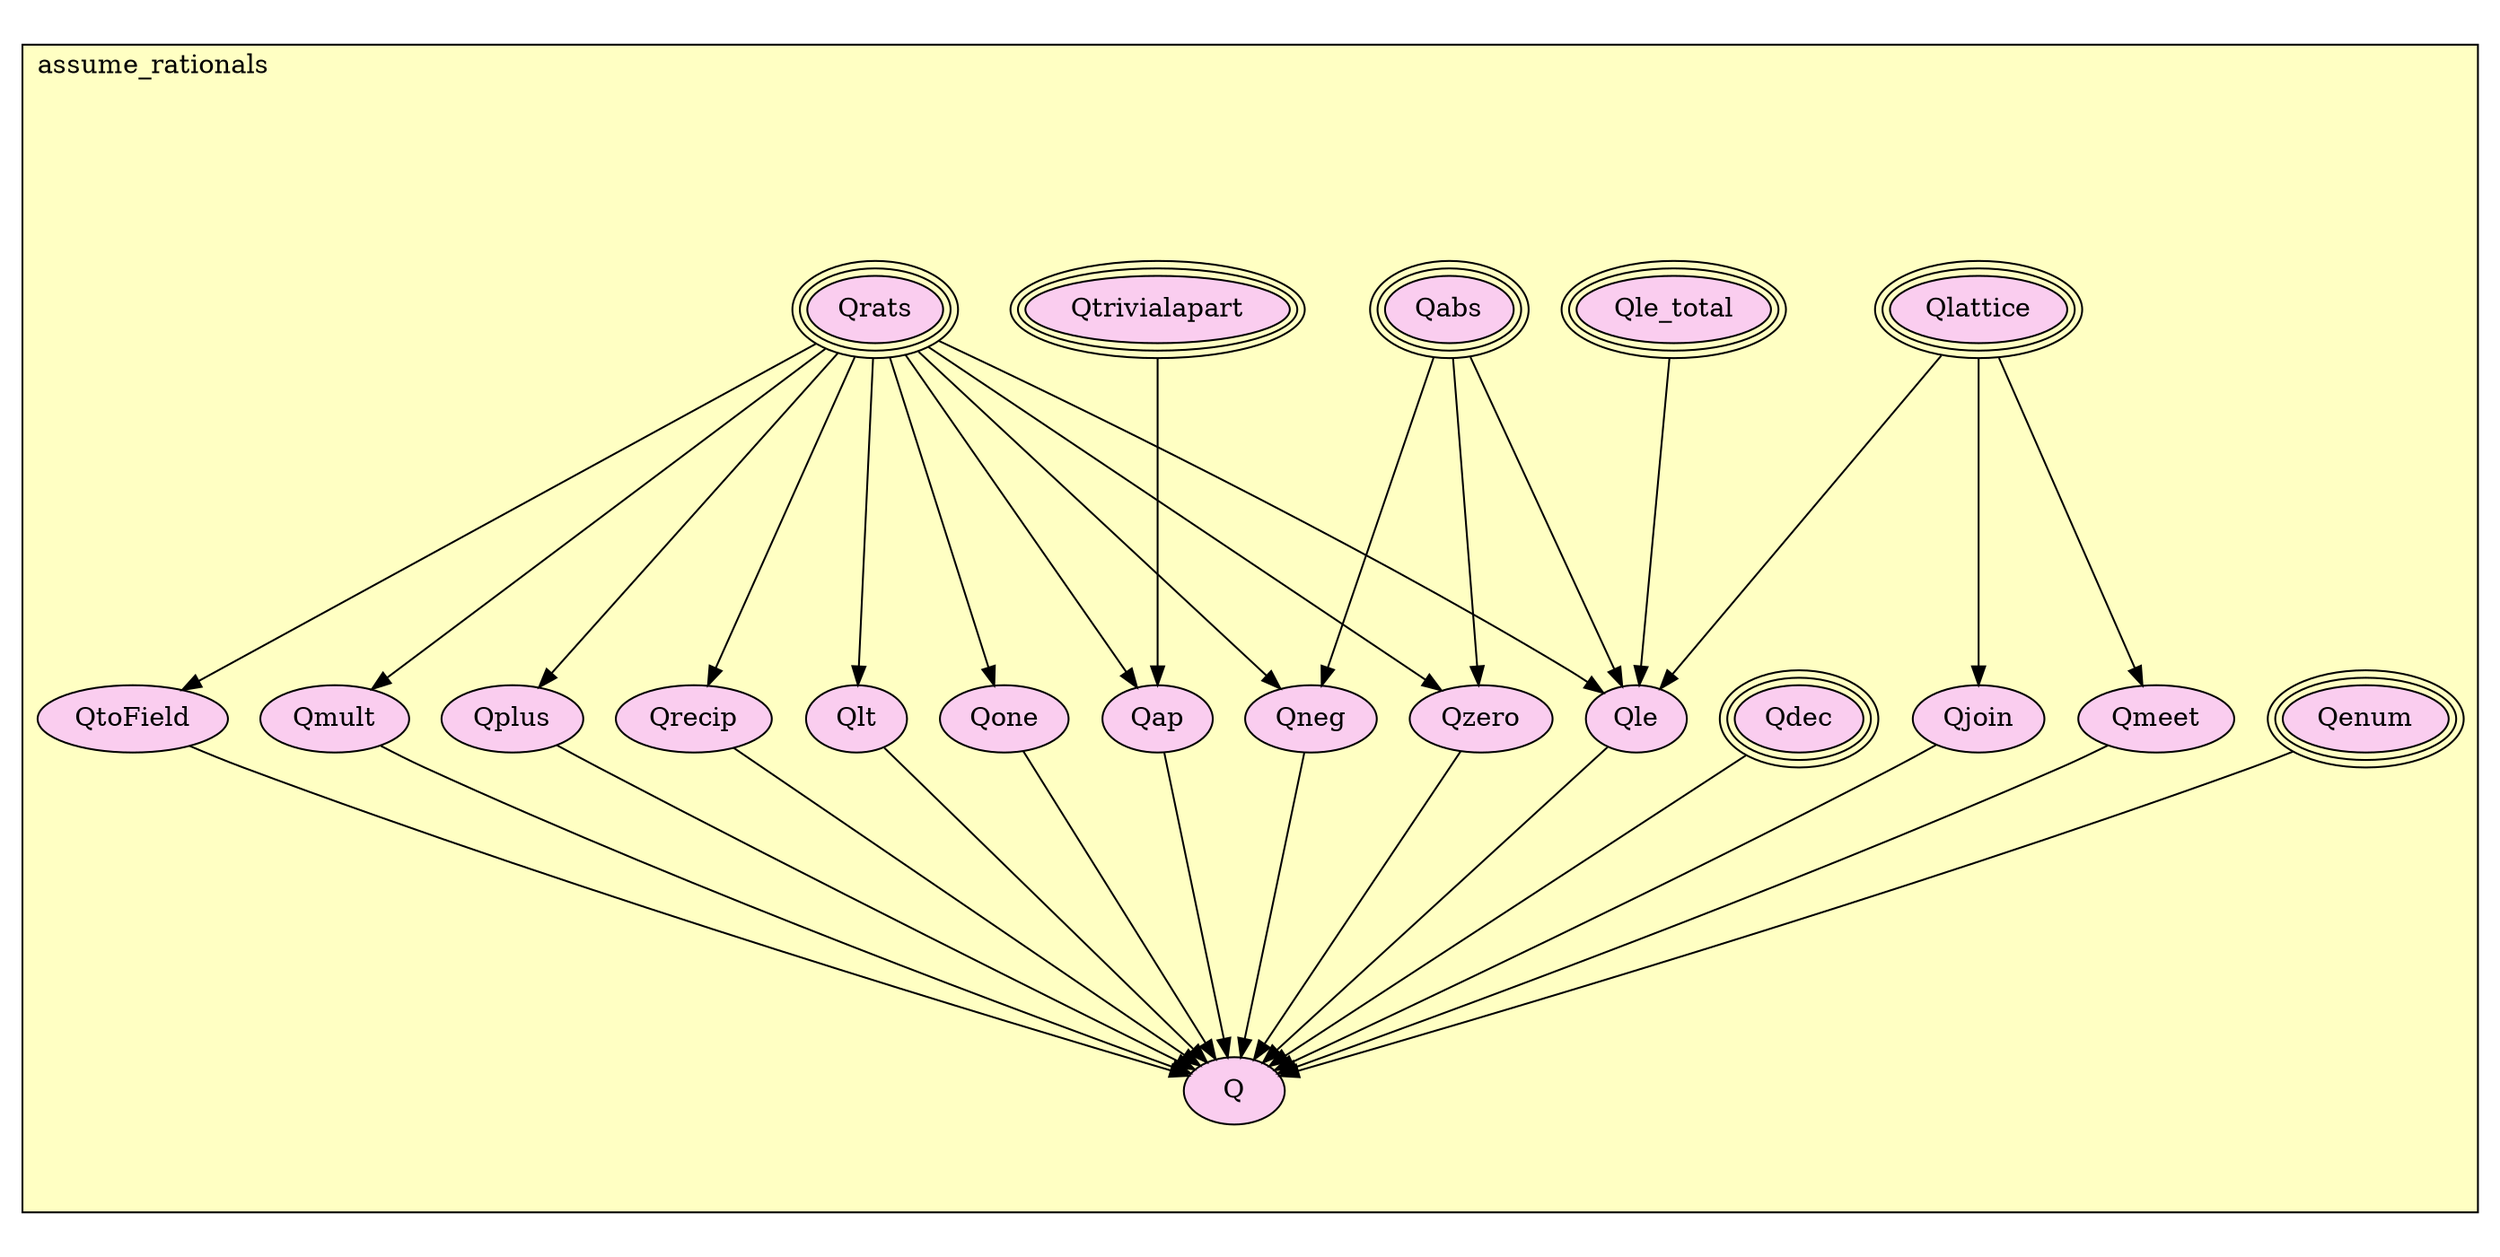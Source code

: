digraph HoTT_Classes_implementations_assume_rationals {
  graph [ratio=0.5]
  node [style=filled]
assume_rationals_Qenum [label="Qenum", URL=<assume_rationals.html#Qenum>, peripheries=3, fillcolor="#FACDEF"] ;
assume_rationals_Qabs [label="Qabs", URL=<assume_rationals.html#Qabs>, peripheries=3, fillcolor="#FACDEF"] ;
assume_rationals_Qle_total [label="Qle_total", URL=<assume_rationals.html#Qle_total>, peripheries=3, fillcolor="#FACDEF"] ;
assume_rationals_Qlattice [label="Qlattice", URL=<assume_rationals.html#Qlattice>, peripheries=3, fillcolor="#FACDEF"] ;
assume_rationals_Qjoin [label="Qjoin", URL=<assume_rationals.html#Qjoin>, fillcolor="#FACDEF"] ;
assume_rationals_Qmeet [label="Qmeet", URL=<assume_rationals.html#Qmeet>, fillcolor="#FACDEF"] ;
assume_rationals_Qdec [label="Qdec", URL=<assume_rationals.html#Qdec>, peripheries=3, fillcolor="#FACDEF"] ;
assume_rationals_Qtrivialapart [label="Qtrivialapart", URL=<assume_rationals.html#Qtrivialapart>, peripheries=3, fillcolor="#FACDEF"] ;
assume_rationals_Qrats [label="Qrats", URL=<assume_rationals.html#Qrats>, peripheries=3, fillcolor="#FACDEF"] ;
assume_rationals_QtoField [label="QtoField", URL=<assume_rationals.html#QtoField>, fillcolor="#FACDEF"] ;
assume_rationals_Qlt [label="Qlt", URL=<assume_rationals.html#Qlt>, fillcolor="#FACDEF"] ;
assume_rationals_Qle [label="Qle", URL=<assume_rationals.html#Qle>, fillcolor="#FACDEF"] ;
assume_rationals_Qrecip [label="Qrecip", URL=<assume_rationals.html#Qrecip>, fillcolor="#FACDEF"] ;
assume_rationals_Qneg [label="Qneg", URL=<assume_rationals.html#Qneg>, fillcolor="#FACDEF"] ;
assume_rationals_Qone [label="Qone", URL=<assume_rationals.html#Qone>, fillcolor="#FACDEF"] ;
assume_rationals_Qzero [label="Qzero", URL=<assume_rationals.html#Qzero>, fillcolor="#FACDEF"] ;
assume_rationals_Qmult [label="Qmult", URL=<assume_rationals.html#Qmult>, fillcolor="#FACDEF"] ;
assume_rationals_Qplus [label="Qplus", URL=<assume_rationals.html#Qplus>, fillcolor="#FACDEF"] ;
assume_rationals_Qap [label="Qap", URL=<assume_rationals.html#Qap>, fillcolor="#FACDEF"] ;
assume_rationals_Q [label="Q", URL=<assume_rationals.html#Q>, fillcolor="#FACDEF"] ;
  assume_rationals_Qenum -> assume_rationals_Q [] ;
  assume_rationals_Qabs -> assume_rationals_Qle [] ;
  assume_rationals_Qabs -> assume_rationals_Qneg [] ;
  assume_rationals_Qabs -> assume_rationals_Qzero [] ;
  assume_rationals_Qle_total -> assume_rationals_Qle [] ;
  assume_rationals_Qlattice -> assume_rationals_Qjoin [] ;
  assume_rationals_Qlattice -> assume_rationals_Qmeet [] ;
  assume_rationals_Qlattice -> assume_rationals_Qle [] ;
  assume_rationals_Qjoin -> assume_rationals_Q [] ;
  assume_rationals_Qmeet -> assume_rationals_Q [] ;
  assume_rationals_Qdec -> assume_rationals_Q [] ;
  assume_rationals_Qtrivialapart -> assume_rationals_Qap [] ;
  assume_rationals_Qrats -> assume_rationals_QtoField [] ;
  assume_rationals_Qrats -> assume_rationals_Qlt [] ;
  assume_rationals_Qrats -> assume_rationals_Qle [] ;
  assume_rationals_Qrats -> assume_rationals_Qrecip [] ;
  assume_rationals_Qrats -> assume_rationals_Qneg [] ;
  assume_rationals_Qrats -> assume_rationals_Qone [] ;
  assume_rationals_Qrats -> assume_rationals_Qzero [] ;
  assume_rationals_Qrats -> assume_rationals_Qmult [] ;
  assume_rationals_Qrats -> assume_rationals_Qplus [] ;
  assume_rationals_Qrats -> assume_rationals_Qap [] ;
  assume_rationals_QtoField -> assume_rationals_Q [] ;
  assume_rationals_Qlt -> assume_rationals_Q [] ;
  assume_rationals_Qle -> assume_rationals_Q [] ;
  assume_rationals_Qrecip -> assume_rationals_Q [] ;
  assume_rationals_Qneg -> assume_rationals_Q [] ;
  assume_rationals_Qone -> assume_rationals_Q [] ;
  assume_rationals_Qzero -> assume_rationals_Q [] ;
  assume_rationals_Qmult -> assume_rationals_Q [] ;
  assume_rationals_Qplus -> assume_rationals_Q [] ;
  assume_rationals_Qap -> assume_rationals_Q [] ;
subgraph cluster_assume_rationals { label="assume_rationals"; fillcolor="#FFFFC3"; labeljust=l; style=filled 
assume_rationals_Q; assume_rationals_Qap; assume_rationals_Qplus; assume_rationals_Qmult; assume_rationals_Qzero; assume_rationals_Qone; assume_rationals_Qneg; assume_rationals_Qrecip; assume_rationals_Qle; assume_rationals_Qlt; assume_rationals_QtoField; assume_rationals_Qrats; assume_rationals_Qtrivialapart; assume_rationals_Qdec; assume_rationals_Qmeet; assume_rationals_Qjoin; assume_rationals_Qlattice; assume_rationals_Qle_total; assume_rationals_Qabs; assume_rationals_Qenum; };
} /* END */
